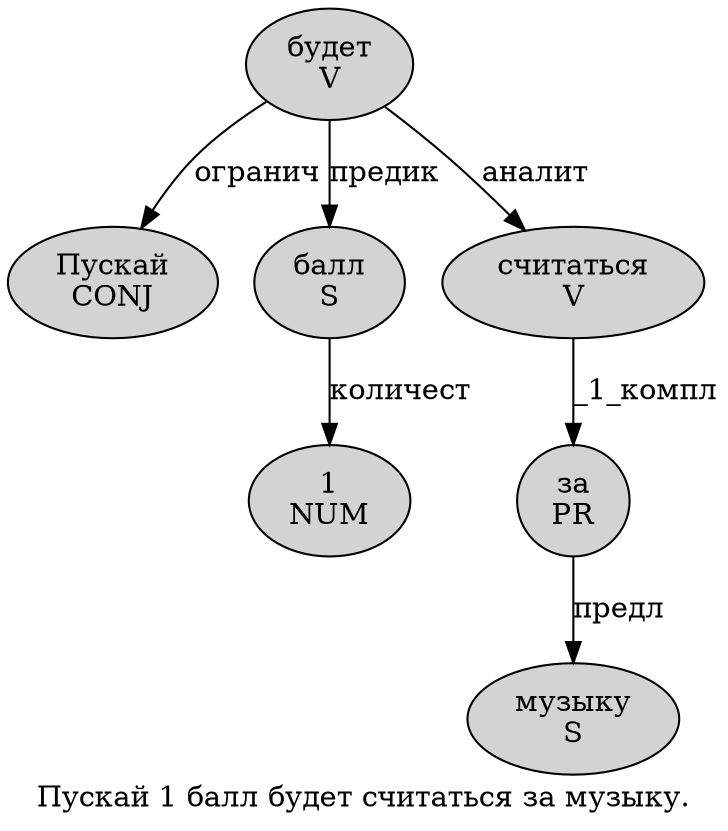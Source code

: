 digraph SENTENCE_3821 {
	graph [label="Пускай 1 балл будет считаться за музыку."]
	node [style=filled]
		0 [label="Пускай
CONJ" color="" fillcolor=lightgray penwidth=1 shape=ellipse]
		1 [label="1
NUM" color="" fillcolor=lightgray penwidth=1 shape=ellipse]
		2 [label="балл
S" color="" fillcolor=lightgray penwidth=1 shape=ellipse]
		3 [label="будет
V" color="" fillcolor=lightgray penwidth=1 shape=ellipse]
		4 [label="считаться
V" color="" fillcolor=lightgray penwidth=1 shape=ellipse]
		5 [label="за
PR" color="" fillcolor=lightgray penwidth=1 shape=ellipse]
		6 [label="музыку
S" color="" fillcolor=lightgray penwidth=1 shape=ellipse]
			4 -> 5 [label="_1_компл"]
			3 -> 0 [label="огранич"]
			3 -> 2 [label="предик"]
			3 -> 4 [label="аналит"]
			5 -> 6 [label="предл"]
			2 -> 1 [label="количест"]
}
